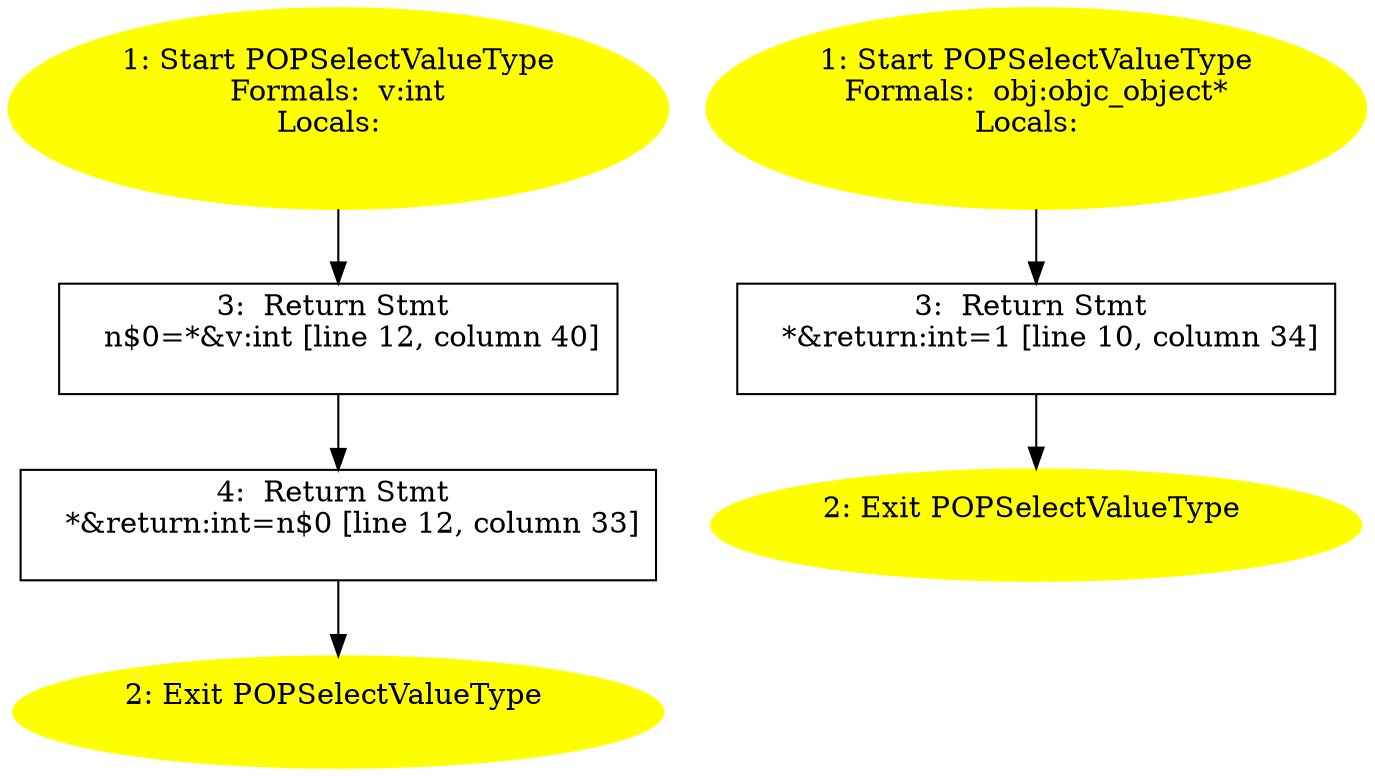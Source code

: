 /* @generated */
digraph cfg {
"POPSelectValueType#13202608325161.7f6967bed79eb95e_1" [label="1: Start POPSelectValueType\nFormals:  v:int\nLocals:  \n  " color=yellow style=filled]
	

	 "POPSelectValueType#13202608325161.7f6967bed79eb95e_1" -> "POPSelectValueType#13202608325161.7f6967bed79eb95e_3" ;
"POPSelectValueType#13202608325161.7f6967bed79eb95e_2" [label="2: Exit POPSelectValueType \n  " color=yellow style=filled]
	

"POPSelectValueType#13202608325161.7f6967bed79eb95e_3" [label="3:  Return Stmt \n   n$0=*&v:int [line 12, column 40]\n " shape="box"]
	

	 "POPSelectValueType#13202608325161.7f6967bed79eb95e_3" -> "POPSelectValueType#13202608325161.7f6967bed79eb95e_4" ;
"POPSelectValueType#13202608325161.7f6967bed79eb95e_4" [label="4:  Return Stmt \n   *&return:int=n$0 [line 12, column 33]\n " shape="box"]
	

	 "POPSelectValueType#13202608325161.7f6967bed79eb95e_4" -> "POPSelectValueType#13202608325161.7f6967bed79eb95e_2" ;
"POPSelectValueType(struct objc_ob.2ae895f0ed31789a_1" [label="1: Start POPSelectValueType\nFormals:  obj:objc_object*\nLocals:  \n  " color=yellow style=filled]
	

	 "POPSelectValueType(struct objc_ob.2ae895f0ed31789a_1" -> "POPSelectValueType(struct objc_ob.2ae895f0ed31789a_3" ;
"POPSelectValueType(struct objc_ob.2ae895f0ed31789a_2" [label="2: Exit POPSelectValueType \n  " color=yellow style=filled]
	

"POPSelectValueType(struct objc_ob.2ae895f0ed31789a_3" [label="3:  Return Stmt \n   *&return:int=1 [line 10, column 34]\n " shape="box"]
	

	 "POPSelectValueType(struct objc_ob.2ae895f0ed31789a_3" -> "POPSelectValueType(struct objc_ob.2ae895f0ed31789a_2" ;
}
